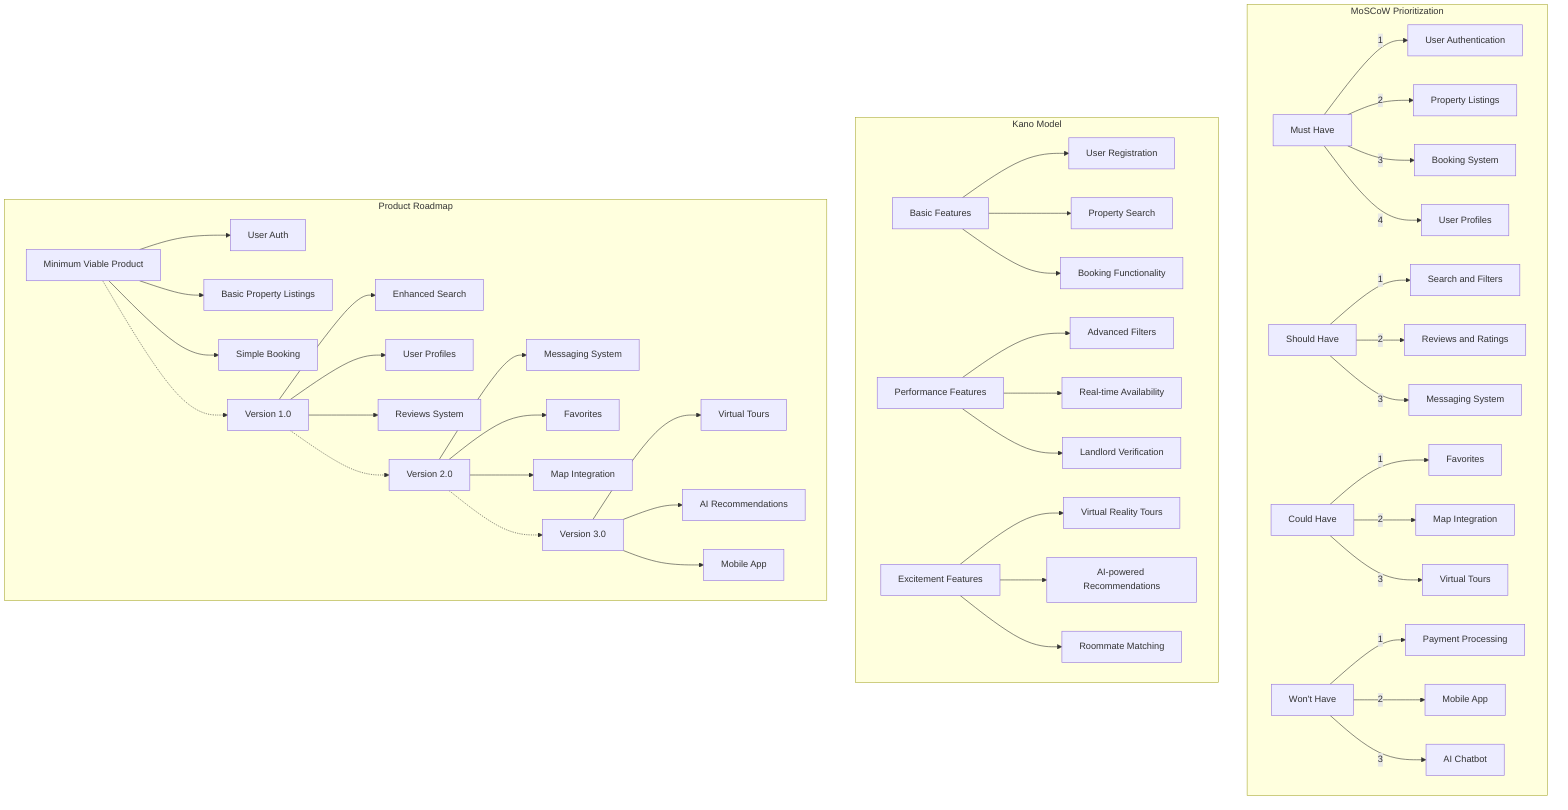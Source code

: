 graph TD
    subgraph "MoSCoW Prioritization"
        M[Must Have]
        S[Should Have]
        C[Could Have]
        W[Won't Have]
        
        M -->|1| M1[User Authentication]
        M -->|2| M2[Property Listings]
        M -->|3| M3[Booking System]
        M -->|4| M4[User Profiles]
        
        S -->|1| S1[Search and Filters]
        S -->|2| S2[Reviews and Ratings]
        S -->|3| S3[Messaging System]
        
        C -->|1| C1[Favorites]
        C -->|2| C2[Map Integration]
        C -->|3| C3[Virtual Tours]
        
        W -->|1| W1[Payment Processing]
        W -->|2| W2[Mobile App]
        W -->|3| W3[AI Chatbot]
    end

    subgraph "Kano Model"
        B[Basic Features]
        P[Performance Features]
        E[Excitement Features]
        
        B --> B1[User Registration]
        B --> B2[Property Search]
        B --> B3[Booking Functionality]
        
        P --> P1[Advanced Filters]
        P --> P2[Real-time Availability]
        P --> P3[Landlord Verification]
        
        E --> E1[Virtual Reality Tours]
        E --> E2[AI-powered Recommendations]
        E --> E3[Roommate Matching]
    end

    subgraph "Product Roadmap"
        MVP[Minimum Viable Product]
        V1[Version 1.0]
        V2[Version 2.0]
        V3[Version 3.0]
        
        MVP --> MVP1[User Auth]
        MVP --> MVP2[Basic Property Listings]
        MVP --> MVP3[Simple Booking]
        
        V1 --> V11[Enhanced Search]
        V1 --> V12[User Profiles]
        V1 --> V13[Reviews System]
        
        V2 --> V21[Messaging System]
        V2 --> V22[Favorites]
        V2 --> V23[Map Integration]
        
        V3 --> V31[Virtual Tours]
        V3 --> V32[AI Recommendations]
        V3 --> V33[Mobile App]
    end

    MVP -.-> V1 -.-> V2 -.-> V3